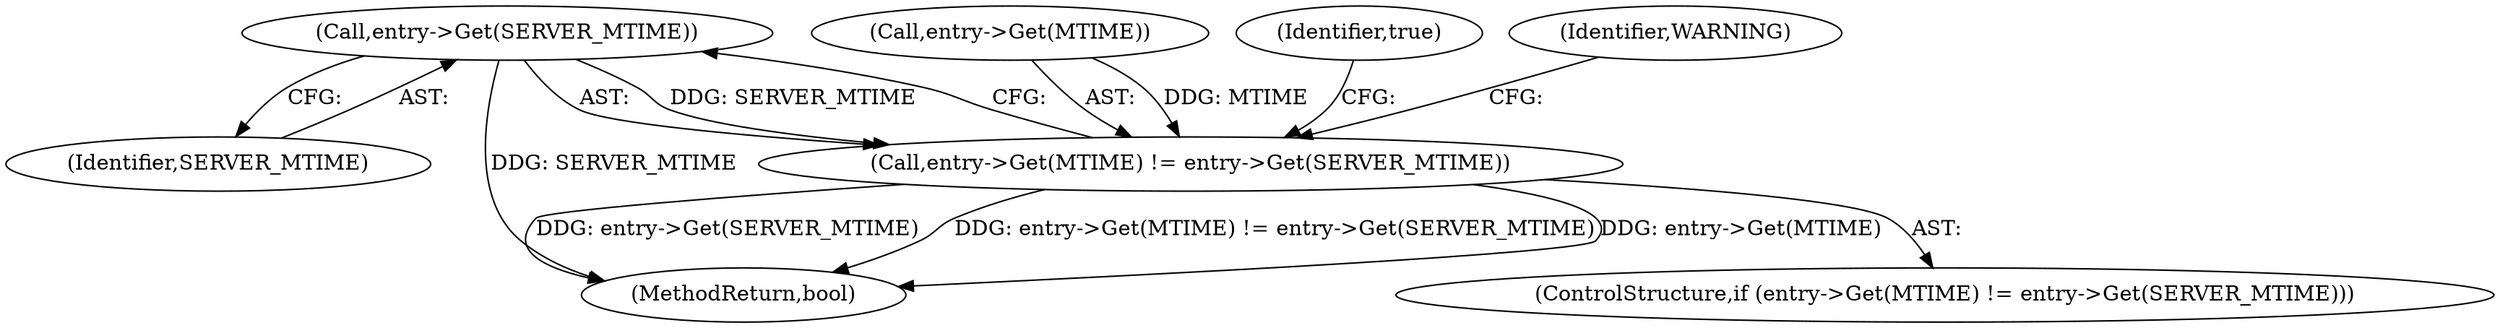 digraph "1_Chrome_19190765882e272a6a2162c89acdb29110f7e3cf_5@del" {
"1000194" [label="(Call,entry->Get(SERVER_MTIME))"];
"1000191" [label="(Call,entry->Get(MTIME) != entry->Get(SERVER_MTIME))"];
"1000192" [label="(Call,entry->Get(MTIME))"];
"1000190" [label="(ControlStructure,if (entry->Get(MTIME) != entry->Get(SERVER_MTIME)))"];
"1000204" [label="(Identifier,true)"];
"1000205" [label="(MethodReturn,bool)"];
"1000191" [label="(Call,entry->Get(MTIME) != entry->Get(SERVER_MTIME))"];
"1000199" [label="(Identifier,WARNING)"];
"1000194" [label="(Call,entry->Get(SERVER_MTIME))"];
"1000195" [label="(Identifier,SERVER_MTIME)"];
"1000194" -> "1000191"  [label="AST: "];
"1000194" -> "1000195"  [label="CFG: "];
"1000195" -> "1000194"  [label="AST: "];
"1000191" -> "1000194"  [label="CFG: "];
"1000194" -> "1000205"  [label="DDG: SERVER_MTIME"];
"1000194" -> "1000191"  [label="DDG: SERVER_MTIME"];
"1000191" -> "1000190"  [label="AST: "];
"1000192" -> "1000191"  [label="AST: "];
"1000199" -> "1000191"  [label="CFG: "];
"1000204" -> "1000191"  [label="CFG: "];
"1000191" -> "1000205"  [label="DDG: entry->Get(SERVER_MTIME)"];
"1000191" -> "1000205"  [label="DDG: entry->Get(MTIME) != entry->Get(SERVER_MTIME)"];
"1000191" -> "1000205"  [label="DDG: entry->Get(MTIME)"];
"1000192" -> "1000191"  [label="DDG: MTIME"];
}
